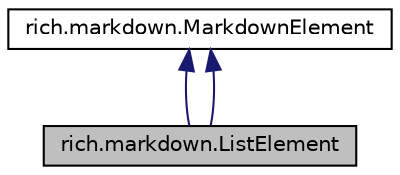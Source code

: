 digraph "rich.markdown.ListElement"
{
 // LATEX_PDF_SIZE
  edge [fontname="Helvetica",fontsize="10",labelfontname="Helvetica",labelfontsize="10"];
  node [fontname="Helvetica",fontsize="10",shape=record];
  Node1 [label="rich.markdown.ListElement",height=0.2,width=0.4,color="black", fillcolor="grey75", style="filled", fontcolor="black",tooltip=" "];
  Node2 -> Node1 [dir="back",color="midnightblue",fontsize="10",style="solid",fontname="Helvetica"];
  Node2 [label="rich.markdown.MarkdownElement",height=0.2,width=0.4,color="black", fillcolor="white", style="filled",URL="$classrich_1_1markdown_1_1MarkdownElement.html",tooltip=" "];
  Node2 -> Node1 [dir="back",color="midnightblue",fontsize="10",style="solid",fontname="Helvetica"];
}

